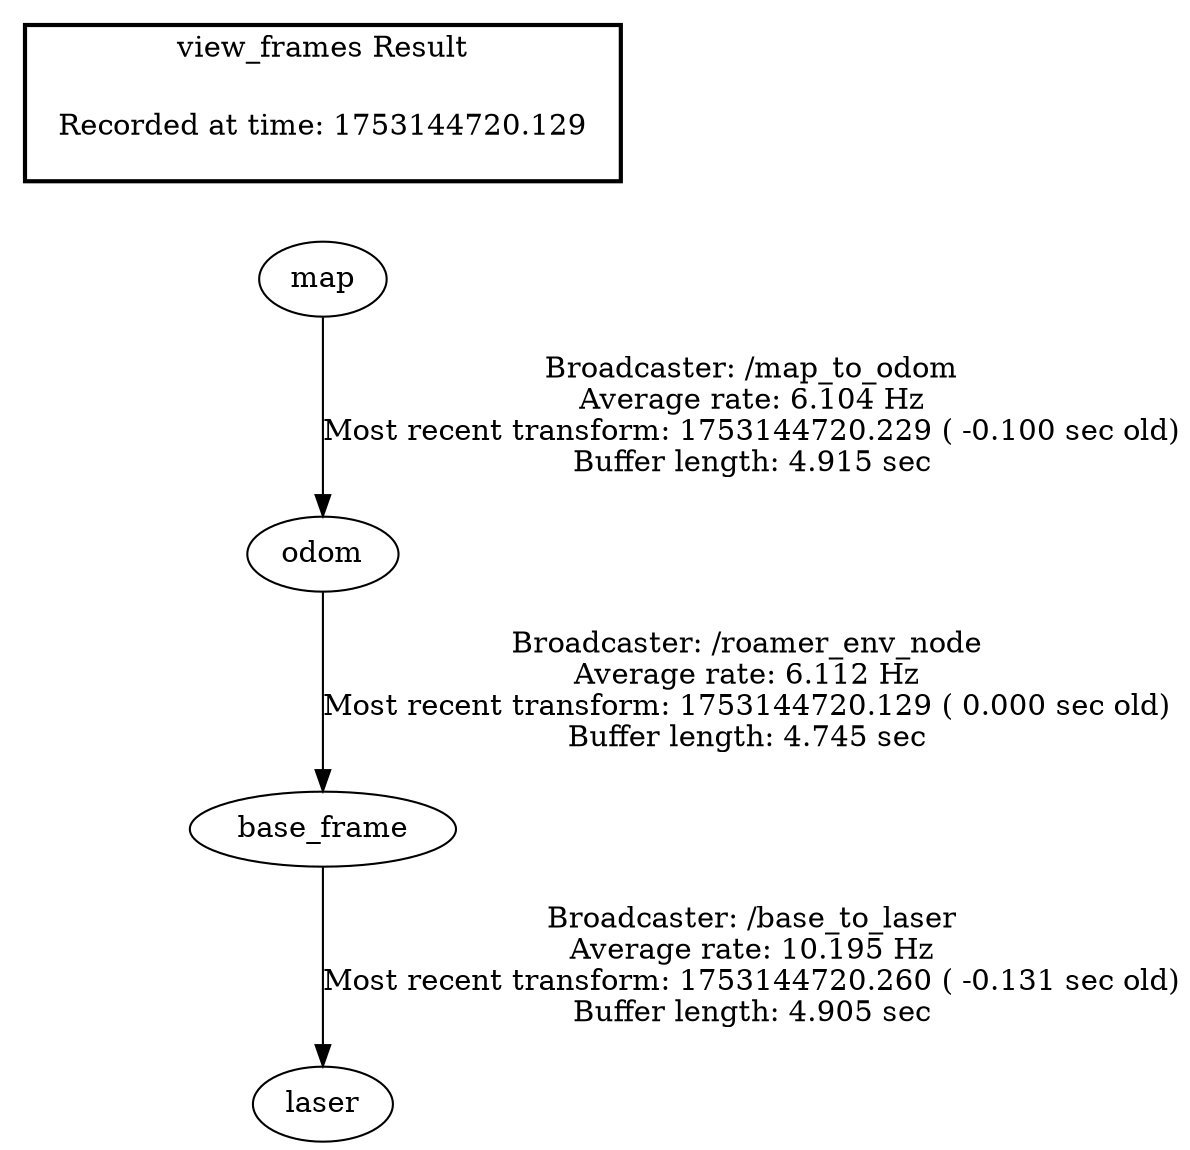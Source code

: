 digraph G {
"map" -> "odom"[label="Broadcaster: /map_to_odom\nAverage rate: 6.104 Hz\nMost recent transform: 1753144720.229 ( -0.100 sec old)\nBuffer length: 4.915 sec\n"];
"base_frame" -> "laser"[label="Broadcaster: /base_to_laser\nAverage rate: 10.195 Hz\nMost recent transform: 1753144720.260 ( -0.131 sec old)\nBuffer length: 4.905 sec\n"];
"odom" -> "base_frame"[label="Broadcaster: /roamer_env_node\nAverage rate: 6.112 Hz\nMost recent transform: 1753144720.129 ( 0.000 sec old)\nBuffer length: 4.745 sec\n"];
edge [style=invis];
 subgraph cluster_legend { style=bold; color=black; label ="view_frames Result";
"Recorded at time: 1753144720.129"[ shape=plaintext ] ;
 }->"map";
}